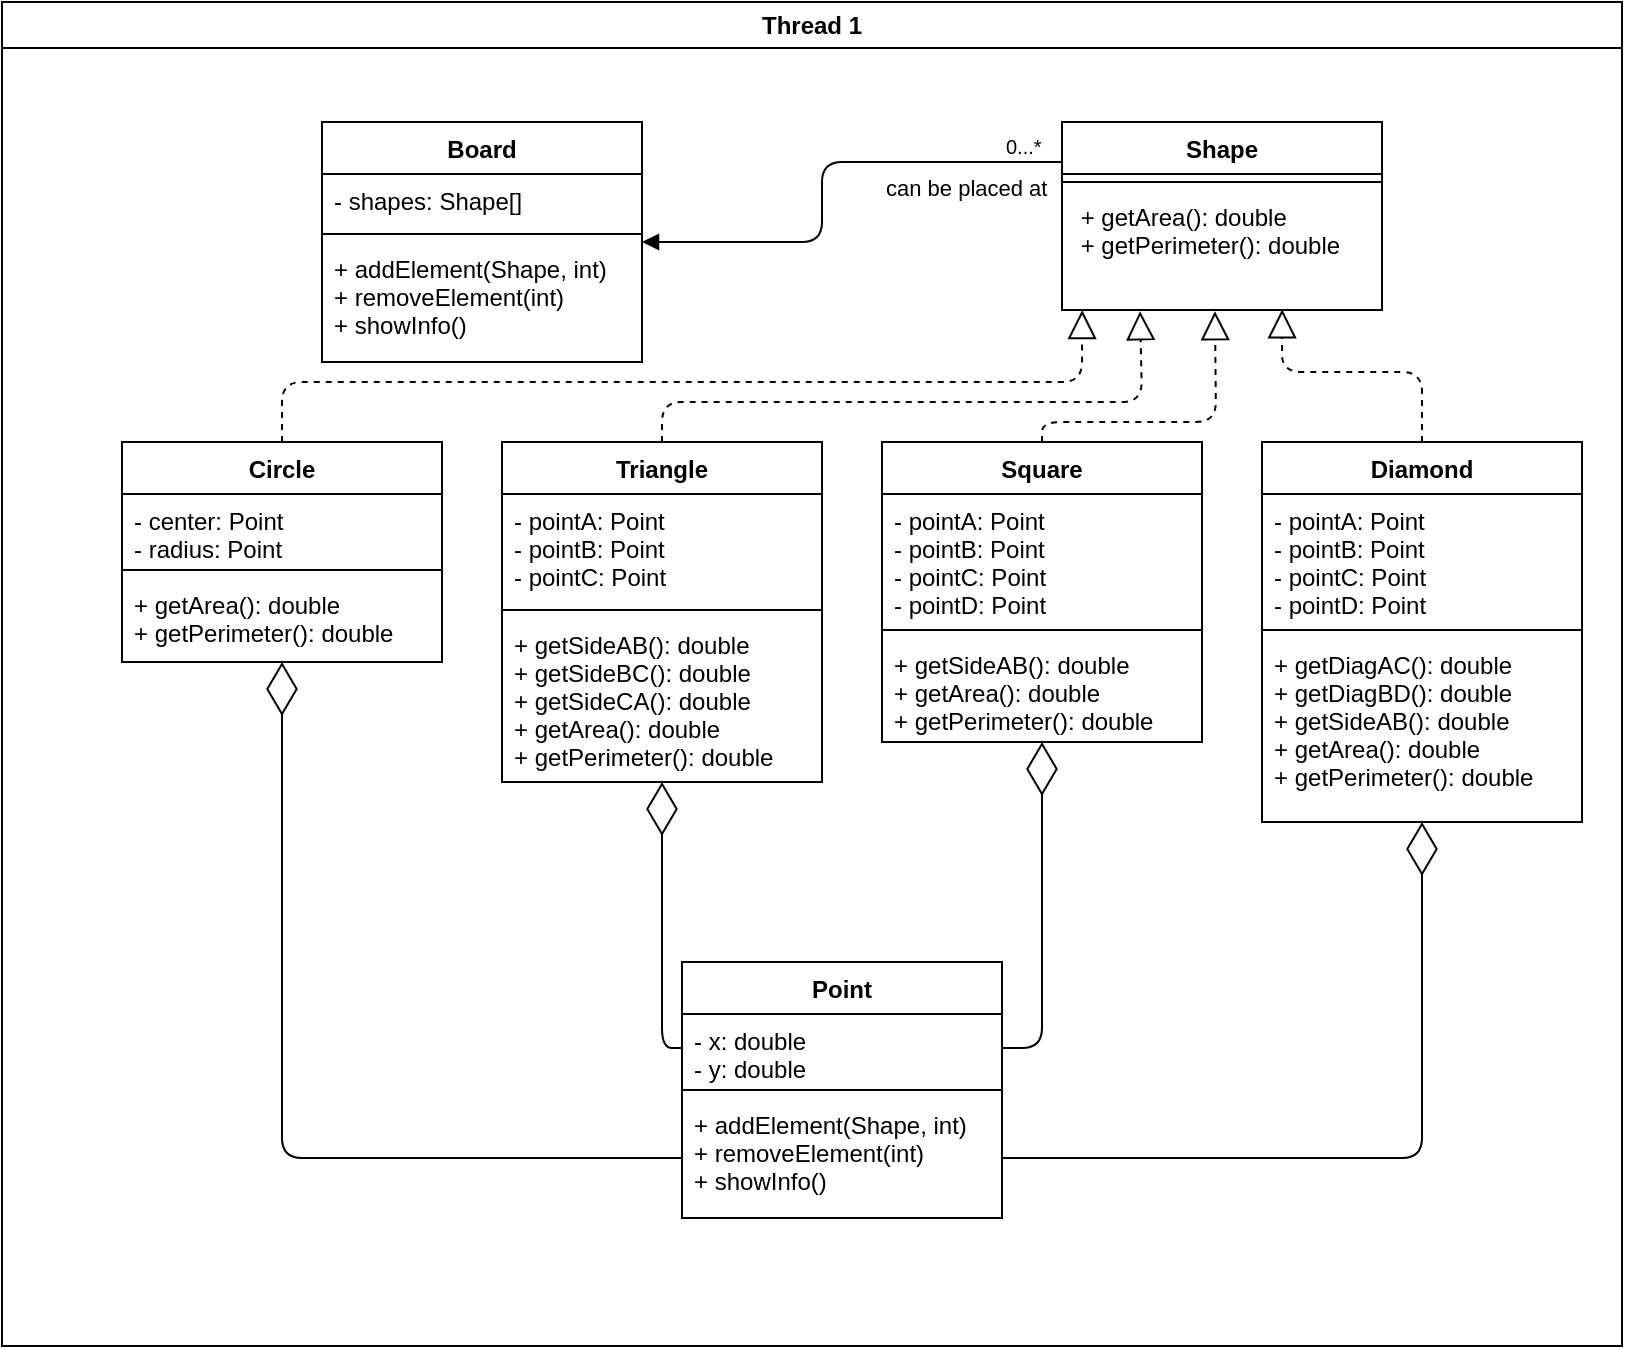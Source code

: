 <mxfile version="12.7.0" type="github"><diagram name="Page-1" id="e7e014a7-5840-1c2e-5031-d8a46d1fe8dd"><mxGraphModel dx="1673" dy="896" grid="1" gridSize="10" guides="1" tooltips="1" connect="1" arrows="1" fold="1" page="1" pageScale="1" pageWidth="1169" pageHeight="826" background="#ffffff" math="0" shadow="0"><root><mxCell id="0"/><mxCell id="1" parent="0"/><mxCell id="2" value="Thread 1" style="swimlane;whiteSpace=wrap" parent="1" vertex="1"><mxGeometry x="180" y="50" width="810" height="672" as="geometry"><mxRectangle x="164.5" y="128" width="80" height="23" as="alternateBounds"/></mxGeometry></mxCell><mxCell id="RsRdfrRqZl_gH_3-l2Na-43" value="Board" style="swimlane;fontStyle=1;align=center;verticalAlign=top;childLayout=stackLayout;horizontal=1;startSize=26;horizontalStack=0;resizeParent=1;resizeParentMax=0;resizeLast=0;collapsible=1;marginBottom=0;" parent="2" vertex="1"><mxGeometry x="160" y="60" width="160" height="120" as="geometry"/></mxCell><mxCell id="RsRdfrRqZl_gH_3-l2Na-44" value="- shapes: Shape[]" style="text;strokeColor=none;fillColor=none;align=left;verticalAlign=top;spacingLeft=4;spacingRight=4;overflow=hidden;rotatable=0;points=[[0,0.5],[1,0.5]];portConstraint=eastwest;" parent="RsRdfrRqZl_gH_3-l2Na-43" vertex="1"><mxGeometry y="26" width="160" height="26" as="geometry"/></mxCell><mxCell id="RsRdfrRqZl_gH_3-l2Na-45" value="" style="line;strokeWidth=1;fillColor=none;align=left;verticalAlign=middle;spacingTop=-1;spacingLeft=3;spacingRight=3;rotatable=0;labelPosition=right;points=[];portConstraint=eastwest;" parent="RsRdfrRqZl_gH_3-l2Na-43" vertex="1"><mxGeometry y="52" width="160" height="8" as="geometry"/></mxCell><mxCell id="RsRdfrRqZl_gH_3-l2Na-46" value="+ addElement(Shape, int)&#10;+ removeElement(int)&#10;+ showInfo()&#10;" style="text;strokeColor=none;fillColor=none;align=left;verticalAlign=top;spacingLeft=4;spacingRight=4;overflow=hidden;rotatable=0;points=[[0,0.5],[1,0.5]];portConstraint=eastwest;" parent="RsRdfrRqZl_gH_3-l2Na-43" vertex="1"><mxGeometry y="60" width="160" height="60" as="geometry"/></mxCell><mxCell id="RsRdfrRqZl_gH_3-l2Na-48" value="Shape" style="swimlane;fontStyle=1;align=center;verticalAlign=top;childLayout=stackLayout;horizontal=1;startSize=26;horizontalStack=0;resizeParent=1;resizeParentMax=0;resizeLast=0;collapsible=1;marginBottom=0;" parent="2" vertex="1"><mxGeometry x="530" y="60" width="160" height="94" as="geometry"/></mxCell><mxCell id="RsRdfrRqZl_gH_3-l2Na-50" value="" style="line;strokeWidth=1;fillColor=none;align=left;verticalAlign=middle;spacingTop=-1;spacingLeft=3;spacingRight=3;rotatable=0;labelPosition=right;points=[];portConstraint=eastwest;" parent="RsRdfrRqZl_gH_3-l2Na-48" vertex="1"><mxGeometry y="26" width="160" height="8" as="geometry"/></mxCell><mxCell id="RsRdfrRqZl_gH_3-l2Na-51" value=" + getArea(): double&#10; + getPerimeter(): double&#10; &#10;" style="text;strokeColor=none;fillColor=none;align=left;verticalAlign=top;spacingLeft=4;spacingRight=4;overflow=hidden;rotatable=0;points=[[0,0.5],[1,0.5]];portConstraint=eastwest;" parent="RsRdfrRqZl_gH_3-l2Na-48" vertex="1"><mxGeometry y="34" width="160" height="60" as="geometry"/></mxCell><mxCell id="RsRdfrRqZl_gH_3-l2Na-52" value="Point" style="swimlane;fontStyle=1;align=center;verticalAlign=top;childLayout=stackLayout;horizontal=1;startSize=26;horizontalStack=0;resizeParent=1;resizeParentMax=0;resizeLast=0;collapsible=1;marginBottom=0;" parent="2" vertex="1"><mxGeometry x="340" y="480" width="160" height="128" as="geometry"/></mxCell><mxCell id="RsRdfrRqZl_gH_3-l2Na-53" value="- x: double&#10;- y: double" style="text;strokeColor=none;fillColor=none;align=left;verticalAlign=top;spacingLeft=4;spacingRight=4;overflow=hidden;rotatable=0;points=[[0,0.5],[1,0.5]];portConstraint=eastwest;" parent="RsRdfrRqZl_gH_3-l2Na-52" vertex="1"><mxGeometry y="26" width="160" height="34" as="geometry"/></mxCell><mxCell id="RsRdfrRqZl_gH_3-l2Na-54" value="" style="line;strokeWidth=1;fillColor=none;align=left;verticalAlign=middle;spacingTop=-1;spacingLeft=3;spacingRight=3;rotatable=0;labelPosition=right;points=[];portConstraint=eastwest;" parent="RsRdfrRqZl_gH_3-l2Na-52" vertex="1"><mxGeometry y="60" width="160" height="8" as="geometry"/></mxCell><mxCell id="RsRdfrRqZl_gH_3-l2Na-55" value="+ addElement(Shape, int)&#10;+ removeElement(int)&#10;+ showInfo()&#10;" style="text;strokeColor=none;fillColor=none;align=left;verticalAlign=top;spacingLeft=4;spacingRight=4;overflow=hidden;rotatable=0;points=[[0,0.5],[1,0.5]];portConstraint=eastwest;" parent="RsRdfrRqZl_gH_3-l2Na-52" vertex="1"><mxGeometry y="68" width="160" height="60" as="geometry"/></mxCell><mxCell id="RsRdfrRqZl_gH_3-l2Na-56" value="Circle" style="swimlane;fontStyle=1;align=center;verticalAlign=top;childLayout=stackLayout;horizontal=1;startSize=26;horizontalStack=0;resizeParent=1;resizeParentMax=0;resizeLast=0;collapsible=1;marginBottom=0;" parent="2" vertex="1"><mxGeometry x="60" y="220" width="160" height="110" as="geometry"><mxRectangle x="30" y="192" width="70" height="26" as="alternateBounds"/></mxGeometry></mxCell><mxCell id="RsRdfrRqZl_gH_3-l2Na-57" value="- center: Point&#10;- radius: Point" style="text;strokeColor=none;fillColor=none;align=left;verticalAlign=top;spacingLeft=4;spacingRight=4;overflow=hidden;rotatable=0;points=[[0,0.5],[1,0.5]];portConstraint=eastwest;" parent="RsRdfrRqZl_gH_3-l2Na-56" vertex="1"><mxGeometry y="26" width="160" height="34" as="geometry"/></mxCell><mxCell id="RsRdfrRqZl_gH_3-l2Na-58" value="" style="line;strokeWidth=1;fillColor=none;align=left;verticalAlign=middle;spacingTop=-1;spacingLeft=3;spacingRight=3;rotatable=0;labelPosition=right;points=[];portConstraint=eastwest;" parent="RsRdfrRqZl_gH_3-l2Na-56" vertex="1"><mxGeometry y="60" width="160" height="8" as="geometry"/></mxCell><mxCell id="RsRdfrRqZl_gH_3-l2Na-59" value="+ getArea(): double&#10;+ getPerimeter(): double&#10;&#10;" style="text;strokeColor=none;fillColor=none;align=left;verticalAlign=top;spacingLeft=4;spacingRight=4;overflow=hidden;rotatable=0;points=[[0,0.5],[1,0.5]];portConstraint=eastwest;" parent="RsRdfrRqZl_gH_3-l2Na-56" vertex="1"><mxGeometry y="68" width="160" height="42" as="geometry"/></mxCell><mxCell id="RsRdfrRqZl_gH_3-l2Na-60" value="Triangle" style="swimlane;fontStyle=1;align=center;verticalAlign=top;childLayout=stackLayout;horizontal=1;startSize=26;horizontalStack=0;resizeParent=1;resizeParentMax=0;resizeLast=0;collapsible=1;marginBottom=0;" parent="2" vertex="1"><mxGeometry x="250" y="220" width="160" height="170" as="geometry"><mxRectangle x="30" y="192" width="70" height="26" as="alternateBounds"/></mxGeometry></mxCell><mxCell id="RsRdfrRqZl_gH_3-l2Na-61" value="- pointA: Point&#10;- pointB: Point&#10;- pointC: Point" style="text;strokeColor=none;fillColor=none;align=left;verticalAlign=top;spacingLeft=4;spacingRight=4;overflow=hidden;rotatable=0;points=[[0,0.5],[1,0.5]];portConstraint=eastwest;" parent="RsRdfrRqZl_gH_3-l2Na-60" vertex="1"><mxGeometry y="26" width="160" height="54" as="geometry"/></mxCell><mxCell id="RsRdfrRqZl_gH_3-l2Na-62" value="" style="line;strokeWidth=1;fillColor=none;align=left;verticalAlign=middle;spacingTop=-1;spacingLeft=3;spacingRight=3;rotatable=0;labelPosition=right;points=[];portConstraint=eastwest;" parent="RsRdfrRqZl_gH_3-l2Na-60" vertex="1"><mxGeometry y="80" width="160" height="8" as="geometry"/></mxCell><mxCell id="RsRdfrRqZl_gH_3-l2Na-63" value="+ getSideAB(): double&#10;+ getSideBC(): double&#10;+ getSideCA(): double&#10;+ getArea(): double&#10;+ getPerimeter(): double&#10;&#10;" style="text;strokeColor=none;fillColor=none;align=left;verticalAlign=top;spacingLeft=4;spacingRight=4;overflow=hidden;rotatable=0;points=[[0,0.5],[1,0.5]];portConstraint=eastwest;" parent="RsRdfrRqZl_gH_3-l2Na-60" vertex="1"><mxGeometry y="88" width="160" height="82" as="geometry"/></mxCell><mxCell id="RsRdfrRqZl_gH_3-l2Na-64" value="Square" style="swimlane;fontStyle=1;align=center;verticalAlign=top;childLayout=stackLayout;horizontal=1;startSize=26;horizontalStack=0;resizeParent=1;resizeParentMax=0;resizeLast=0;collapsible=1;marginBottom=0;" parent="2" vertex="1"><mxGeometry x="440" y="220" width="160" height="150" as="geometry"><mxRectangle x="30" y="192" width="70" height="26" as="alternateBounds"/></mxGeometry></mxCell><mxCell id="RsRdfrRqZl_gH_3-l2Na-65" value="- pointA: Point&#10;- pointB: Point&#10;- pointC: Point&#10;- pointD: Point" style="text;strokeColor=none;fillColor=none;align=left;verticalAlign=top;spacingLeft=4;spacingRight=4;overflow=hidden;rotatable=0;points=[[0,0.5],[1,0.5]];portConstraint=eastwest;" parent="RsRdfrRqZl_gH_3-l2Na-64" vertex="1"><mxGeometry y="26" width="160" height="64" as="geometry"/></mxCell><mxCell id="RsRdfrRqZl_gH_3-l2Na-66" value="" style="line;strokeWidth=1;fillColor=none;align=left;verticalAlign=middle;spacingTop=-1;spacingLeft=3;spacingRight=3;rotatable=0;labelPosition=right;points=[];portConstraint=eastwest;" parent="RsRdfrRqZl_gH_3-l2Na-64" vertex="1"><mxGeometry y="90" width="160" height="8" as="geometry"/></mxCell><mxCell id="RsRdfrRqZl_gH_3-l2Na-67" value="+ getSideAB(): double&#10;+ getArea(): double&#10;+ getPerimeter(): double&#10;&#10;" style="text;strokeColor=none;fillColor=none;align=left;verticalAlign=top;spacingLeft=4;spacingRight=4;overflow=hidden;rotatable=0;points=[[0,0.5],[1,0.5]];portConstraint=eastwest;" parent="RsRdfrRqZl_gH_3-l2Na-64" vertex="1"><mxGeometry y="98" width="160" height="52" as="geometry"/></mxCell><mxCell id="RsRdfrRqZl_gH_3-l2Na-69" value="Diamond" style="swimlane;fontStyle=1;align=center;verticalAlign=top;childLayout=stackLayout;horizontal=1;startSize=26;horizontalStack=0;resizeParent=1;resizeParentMax=0;resizeLast=0;collapsible=1;marginBottom=0;" parent="2" vertex="1"><mxGeometry x="630" y="220" width="160" height="190" as="geometry"><mxRectangle x="30" y="192" width="70" height="26" as="alternateBounds"/></mxGeometry></mxCell><mxCell id="RsRdfrRqZl_gH_3-l2Na-70" value="- pointA: Point&#10;- pointB: Point&#10;- pointC: Point&#10;- pointD: Point" style="text;strokeColor=none;fillColor=none;align=left;verticalAlign=top;spacingLeft=4;spacingRight=4;overflow=hidden;rotatable=0;points=[[0,0.5],[1,0.5]];portConstraint=eastwest;" parent="RsRdfrRqZl_gH_3-l2Na-69" vertex="1"><mxGeometry y="26" width="160" height="64" as="geometry"/></mxCell><mxCell id="RsRdfrRqZl_gH_3-l2Na-71" value="" style="line;strokeWidth=1;fillColor=none;align=left;verticalAlign=middle;spacingTop=-1;spacingLeft=3;spacingRight=3;rotatable=0;labelPosition=right;points=[];portConstraint=eastwest;" parent="RsRdfrRqZl_gH_3-l2Na-69" vertex="1"><mxGeometry y="90" width="160" height="8" as="geometry"/></mxCell><mxCell id="RsRdfrRqZl_gH_3-l2Na-72" value="+ getDiagAC(): double&#10;+ getDiagBD(): double&#10;+ getSideAB(): double&#10;+ getArea(): double&#10;+ getPerimeter(): double&#10;&#10;" style="text;strokeColor=none;fillColor=none;align=left;verticalAlign=top;spacingLeft=4;spacingRight=4;overflow=hidden;rotatable=0;points=[[0,0.5],[1,0.5]];portConstraint=eastwest;" parent="RsRdfrRqZl_gH_3-l2Na-69" vertex="1"><mxGeometry y="98" width="160" height="92" as="geometry"/></mxCell><mxCell id="MhiNgDGOUso9K606v3MP-12" value="can be placed at" style="endArrow=block;endFill=1;html=1;edgeStyle=orthogonalEdgeStyle;align=left;verticalAlign=top;" edge="1" parent="2" source="RsRdfrRqZl_gH_3-l2Na-48" target="RsRdfrRqZl_gH_3-l2Na-43"><mxGeometry x="-0.28" relative="1" as="geometry"><mxPoint x="320" y="80" as="sourcePoint"/><mxPoint x="410" y="30" as="targetPoint"/><Array as="points"><mxPoint x="410" y="80"/><mxPoint x="410" y="120"/></Array><mxPoint as="offset"/></mxGeometry></mxCell><mxCell id="MhiNgDGOUso9K606v3MP-13" value="0...*" style="resizable=0;html=1;align=left;verticalAlign=bottom;labelBackgroundColor=#ffffff;fontSize=10;" connectable="0" vertex="1" parent="MhiNgDGOUso9K606v3MP-12"><mxGeometry x="-1" relative="1" as="geometry"><mxPoint x="-30" as="offset"/></mxGeometry></mxCell><mxCell id="MhiNgDGOUso9K606v3MP-16" value="" style="endArrow=block;dashed=1;endFill=0;endSize=12;html=1;entryX=0.063;entryY=1;entryDx=0;entryDy=0;entryPerimeter=0;" edge="1" parent="2" source="RsRdfrRqZl_gH_3-l2Na-56" target="RsRdfrRqZl_gH_3-l2Na-51"><mxGeometry width="160" relative="1" as="geometry"><mxPoint x="140" y="200" as="sourcePoint"/><mxPoint x="540" y="200" as="targetPoint"/><Array as="points"><mxPoint x="140" y="190"/><mxPoint x="340" y="190"/><mxPoint x="540" y="190"/></Array></mxGeometry></mxCell><mxCell id="MhiNgDGOUso9K606v3MP-17" value="" style="endArrow=block;dashed=1;endFill=0;endSize=12;html=1;entryX=0.244;entryY=1.01;entryDx=0;entryDy=0;entryPerimeter=0;exitX=0.5;exitY=0;exitDx=0;exitDy=0;" edge="1" parent="2" source="RsRdfrRqZl_gH_3-l2Na-60" target="RsRdfrRqZl_gH_3-l2Na-51"><mxGeometry width="160" relative="1" as="geometry"><mxPoint x="150" y="230" as="sourcePoint"/><mxPoint x="550.08" y="164" as="targetPoint"/><Array as="points"><mxPoint x="330" y="200"/><mxPoint x="350" y="200"/><mxPoint x="570" y="200"/></Array></mxGeometry></mxCell><mxCell id="MhiNgDGOUso9K606v3MP-18" value="" style="endArrow=block;dashed=1;endFill=0;endSize=12;html=1;exitX=0.5;exitY=0;exitDx=0;exitDy=0;entryX=0.478;entryY=1.01;entryDx=0;entryDy=0;entryPerimeter=0;" edge="1" parent="2" source="RsRdfrRqZl_gH_3-l2Na-64" target="RsRdfrRqZl_gH_3-l2Na-51"><mxGeometry width="160" relative="1" as="geometry"><mxPoint x="340" y="230" as="sourcePoint"/><mxPoint x="600" y="150" as="targetPoint"/><Array as="points"><mxPoint x="520" y="210"/><mxPoint x="607" y="210"/></Array></mxGeometry></mxCell><mxCell id="MhiNgDGOUso9K606v3MP-19" value="" style="endArrow=block;dashed=1;endFill=0;endSize=12;html=1;entryX=0.688;entryY=0.994;entryDx=0;entryDy=0;entryPerimeter=0;" edge="1" parent="2" source="RsRdfrRqZl_gH_3-l2Na-69" target="RsRdfrRqZl_gH_3-l2Na-51"><mxGeometry width="160" relative="1" as="geometry"><mxPoint x="690" y="195.4" as="sourcePoint"/><mxPoint x="776.48" y="130.0" as="targetPoint"/><Array as="points"><mxPoint x="710" y="185"/><mxPoint x="640" y="185"/></Array></mxGeometry></mxCell><mxCell id="MhiNgDGOUso9K606v3MP-23" value="" style="endArrow=diamondThin;endFill=0;endSize=24;html=1;exitX=0;exitY=0.5;exitDx=0;exitDy=0;" edge="1" parent="2" source="RsRdfrRqZl_gH_3-l2Na-55" target="RsRdfrRqZl_gH_3-l2Na-59"><mxGeometry width="160" relative="1" as="geometry"><mxPoint y="690" as="sourcePoint"/><mxPoint x="160" y="690" as="targetPoint"/><Array as="points"><mxPoint x="140" y="578"/></Array></mxGeometry></mxCell><mxCell id="MhiNgDGOUso9K606v3MP-24" value="" style="endArrow=diamondThin;endFill=0;endSize=24;html=1;" edge="1" parent="2" source="RsRdfrRqZl_gH_3-l2Na-53" target="RsRdfrRqZl_gH_3-l2Na-63"><mxGeometry width="160" relative="1" as="geometry"><mxPoint x="330" y="530" as="sourcePoint"/><mxPoint x="300" y="608" as="targetPoint"/><Array as="points"><mxPoint x="330" y="523"/></Array></mxGeometry></mxCell><mxCell id="MhiNgDGOUso9K606v3MP-25" value="" style="endArrow=diamondThin;endFill=0;endSize=24;html=1;exitX=1;exitY=0.5;exitDx=0;exitDy=0;" edge="1" parent="2" source="RsRdfrRqZl_gH_3-l2Na-53" target="RsRdfrRqZl_gH_3-l2Na-67"><mxGeometry width="160" relative="1" as="geometry"><mxPoint x="560" y="523" as="sourcePoint"/><mxPoint x="540" y="390" as="targetPoint"/><Array as="points"><mxPoint x="520" y="523"/></Array></mxGeometry></mxCell><mxCell id="MhiNgDGOUso9K606v3MP-26" value="" style="endArrow=diamondThin;endFill=0;endSize=24;html=1;exitX=1;exitY=0.5;exitDx=0;exitDy=0;" edge="1" parent="2" source="RsRdfrRqZl_gH_3-l2Na-55" target="RsRdfrRqZl_gH_3-l2Na-72"><mxGeometry width="160" relative="1" as="geometry"><mxPoint x="520" y="533" as="sourcePoint"/><mxPoint x="530" y="380" as="targetPoint"/><Array as="points"><mxPoint x="710" y="578"/></Array></mxGeometry></mxCell></root></mxGraphModel></diagram></mxfile>